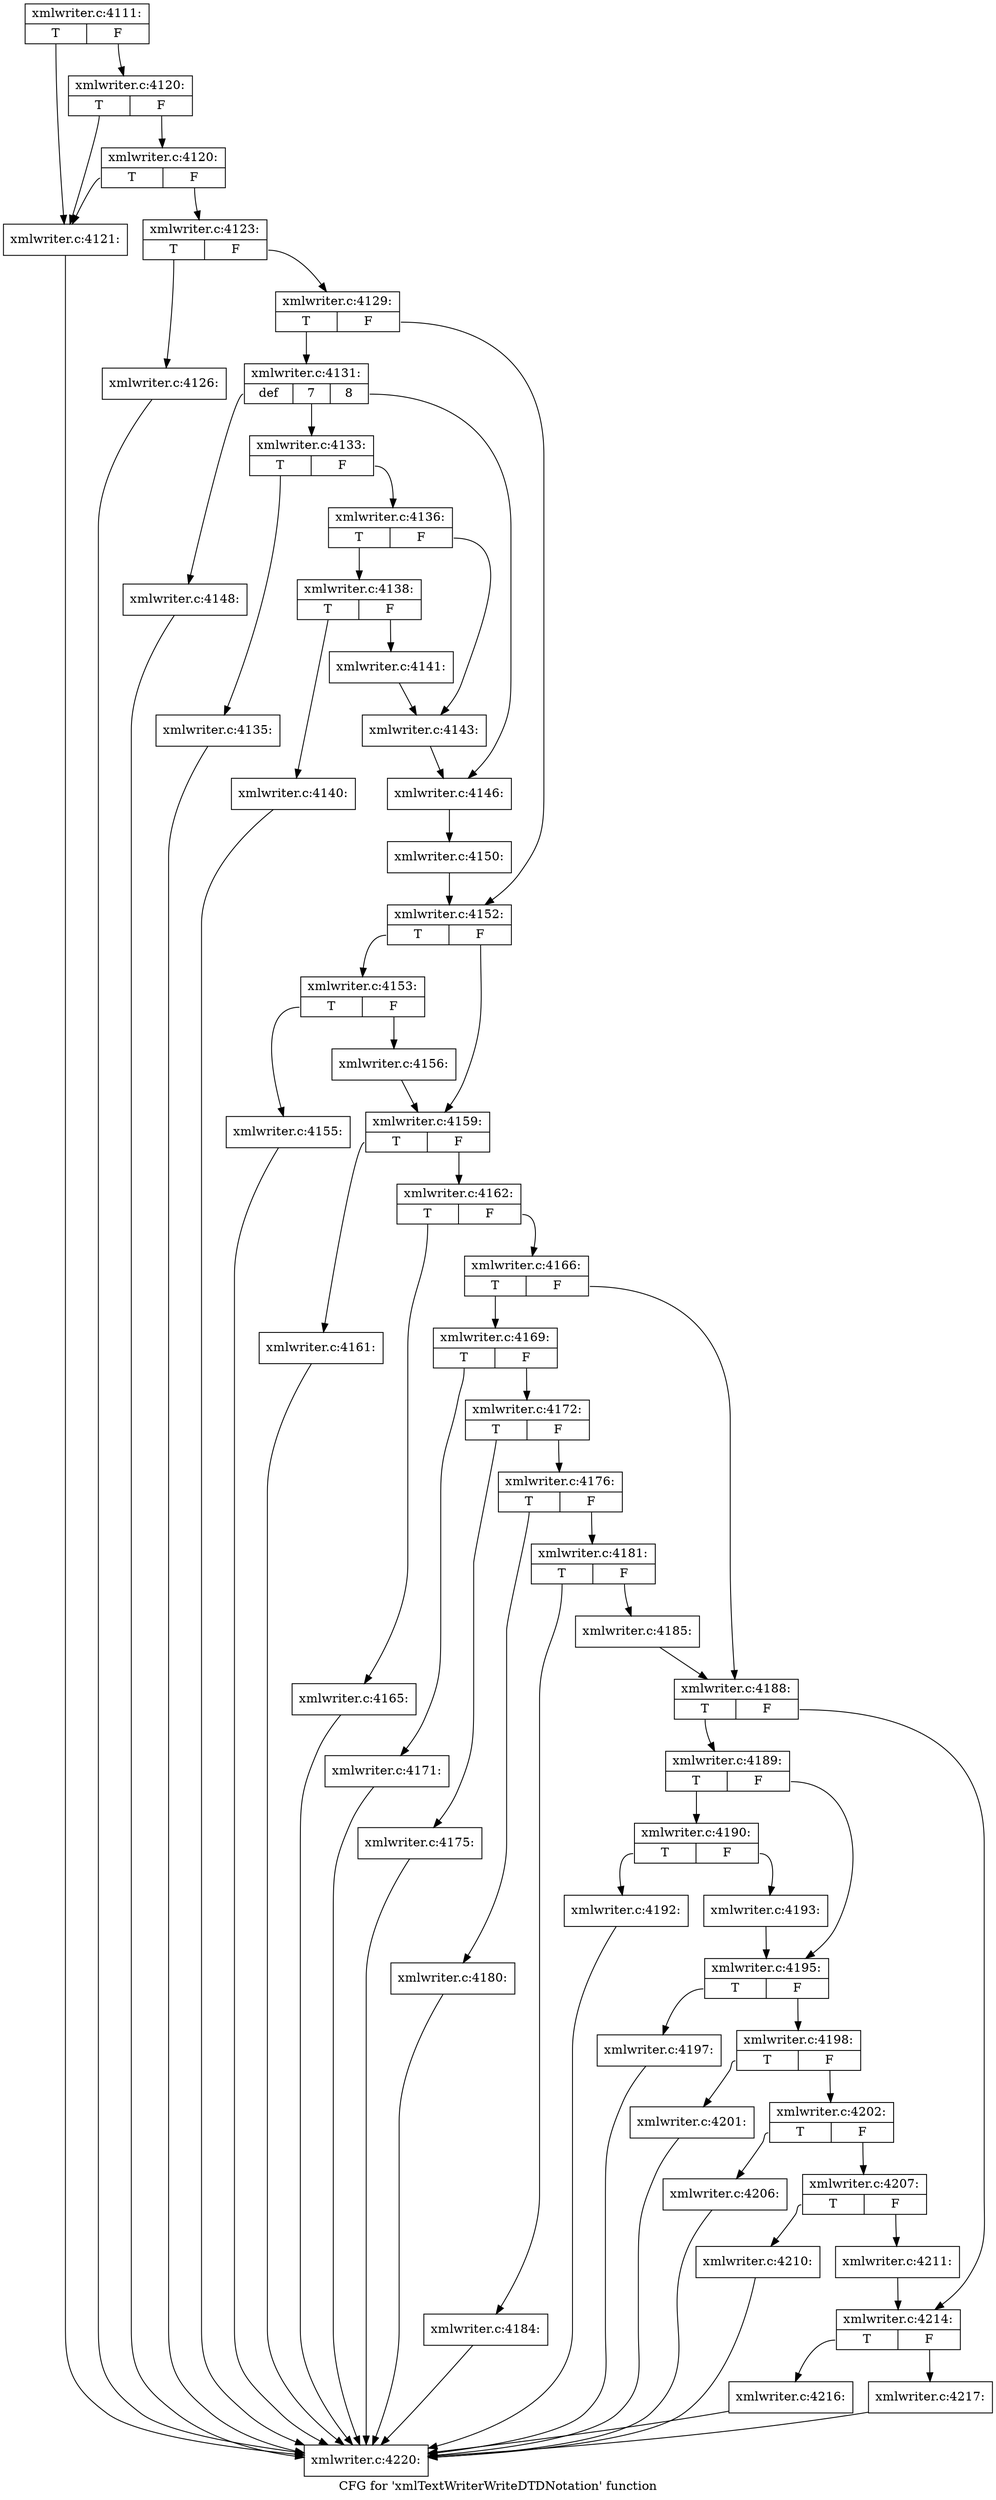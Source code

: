 digraph "CFG for 'xmlTextWriterWriteDTDNotation' function" {
	label="CFG for 'xmlTextWriterWriteDTDNotation' function";

	Node0x55d09c7434b0 [shape=record,label="{xmlwriter.c:4111:|{<s0>T|<s1>F}}"];
	Node0x55d09c7434b0:s0 -> Node0x55d09c749750;
	Node0x55d09c7434b0:s1 -> Node0x55d09c749870;
	Node0x55d09c749870 [shape=record,label="{xmlwriter.c:4120:|{<s0>T|<s1>F}}"];
	Node0x55d09c749870:s0 -> Node0x55d09c749750;
	Node0x55d09c749870:s1 -> Node0x55d09c7497f0;
	Node0x55d09c7497f0 [shape=record,label="{xmlwriter.c:4120:|{<s0>T|<s1>F}}"];
	Node0x55d09c7497f0:s0 -> Node0x55d09c749750;
	Node0x55d09c7497f0:s1 -> Node0x55d09c7497a0;
	Node0x55d09c749750 [shape=record,label="{xmlwriter.c:4121:}"];
	Node0x55d09c749750 -> Node0x55d09c733af0;
	Node0x55d09c7497a0 [shape=record,label="{xmlwriter.c:4123:|{<s0>T|<s1>F}}"];
	Node0x55d09c7497a0:s0 -> Node0x55d09c74a5f0;
	Node0x55d09c7497a0:s1 -> Node0x55d09c74a640;
	Node0x55d09c74a5f0 [shape=record,label="{xmlwriter.c:4126:}"];
	Node0x55d09c74a5f0 -> Node0x55d09c733af0;
	Node0x55d09c74a640 [shape=record,label="{xmlwriter.c:4129:|{<s0>T|<s1>F}}"];
	Node0x55d09c74a640:s0 -> Node0x55d09c74ae60;
	Node0x55d09c74a640:s1 -> Node0x55d09c74aeb0;
	Node0x55d09c74ae60 [shape=record,label="{xmlwriter.c:4131:|{<s0>def|<s1>7|<s2>8}}"];
	Node0x55d09c74ae60:s0 -> Node0x55d09c74b310;
	Node0x55d09c74ae60:s1 -> Node0x55d09c74b650;
	Node0x55d09c74ae60:s2 -> Node0x55d09c74d2b0;
	Node0x55d09c74b650 [shape=record,label="{xmlwriter.c:4133:|{<s0>T|<s1>F}}"];
	Node0x55d09c74b650:s0 -> Node0x55d09c74b9a0;
	Node0x55d09c74b650:s1 -> Node0x55d09c74b9f0;
	Node0x55d09c74b9a0 [shape=record,label="{xmlwriter.c:4135:}"];
	Node0x55d09c74b9a0 -> Node0x55d09c733af0;
	Node0x55d09c74b9f0 [shape=record,label="{xmlwriter.c:4136:|{<s0>T|<s1>F}}"];
	Node0x55d09c74b9f0:s0 -> Node0x55d09c74c0d0;
	Node0x55d09c74b9f0:s1 -> Node0x55d09c74c120;
	Node0x55d09c74c0d0 [shape=record,label="{xmlwriter.c:4138:|{<s0>T|<s1>F}}"];
	Node0x55d09c74c0d0:s0 -> Node0x55d09c74c8f0;
	Node0x55d09c74c0d0:s1 -> Node0x55d09c74c940;
	Node0x55d09c74c8f0 [shape=record,label="{xmlwriter.c:4140:}"];
	Node0x55d09c74c8f0 -> Node0x55d09c733af0;
	Node0x55d09c74c940 [shape=record,label="{xmlwriter.c:4141:}"];
	Node0x55d09c74c940 -> Node0x55d09c74c120;
	Node0x55d09c74c120 [shape=record,label="{xmlwriter.c:4143:}"];
	Node0x55d09c74c120 -> Node0x55d09c74d2b0;
	Node0x55d09c74d2b0 [shape=record,label="{xmlwriter.c:4146:}"];
	Node0x55d09c74d2b0 -> Node0x55d09c74b200;
	Node0x55d09c74b310 [shape=record,label="{xmlwriter.c:4148:}"];
	Node0x55d09c74b310 -> Node0x55d09c733af0;
	Node0x55d09c74b200 [shape=record,label="{xmlwriter.c:4150:}"];
	Node0x55d09c74b200 -> Node0x55d09c74aeb0;
	Node0x55d09c74aeb0 [shape=record,label="{xmlwriter.c:4152:|{<s0>T|<s1>F}}"];
	Node0x55d09c74aeb0:s0 -> Node0x55d09c74d750;
	Node0x55d09c74aeb0:s1 -> Node0x55d09c74d7a0;
	Node0x55d09c74d750 [shape=record,label="{xmlwriter.c:4153:|{<s0>T|<s1>F}}"];
	Node0x55d09c74d750:s0 -> Node0x55d09c74de00;
	Node0x55d09c74d750:s1 -> Node0x55d09c74de50;
	Node0x55d09c74de00 [shape=record,label="{xmlwriter.c:4155:}"];
	Node0x55d09c74de00 -> Node0x55d09c733af0;
	Node0x55d09c74de50 [shape=record,label="{xmlwriter.c:4156:}"];
	Node0x55d09c74de50 -> Node0x55d09c74d7a0;
	Node0x55d09c74d7a0 [shape=record,label="{xmlwriter.c:4159:|{<s0>T|<s1>F}}"];
	Node0x55d09c74d7a0:s0 -> Node0x55d09c74eb30;
	Node0x55d09c74d7a0:s1 -> Node0x55d09c74eb80;
	Node0x55d09c74eb30 [shape=record,label="{xmlwriter.c:4161:}"];
	Node0x55d09c74eb30 -> Node0x55d09c733af0;
	Node0x55d09c74eb80 [shape=record,label="{xmlwriter.c:4162:|{<s0>T|<s1>F}}"];
	Node0x55d09c74eb80:s0 -> Node0x55d09c74f730;
	Node0x55d09c74eb80:s1 -> Node0x55d09c74f780;
	Node0x55d09c74f730 [shape=record,label="{xmlwriter.c:4165:}"];
	Node0x55d09c74f730 -> Node0x55d09c733af0;
	Node0x55d09c74f780 [shape=record,label="{xmlwriter.c:4166:|{<s0>T|<s1>F}}"];
	Node0x55d09c74f780:s0 -> Node0x55d09c74fe60;
	Node0x55d09c74f780:s1 -> Node0x55d09c74feb0;
	Node0x55d09c74fe60 [shape=record,label="{xmlwriter.c:4169:|{<s0>T|<s1>F}}"];
	Node0x55d09c74fe60:s0 -> Node0x55d09c7505b0;
	Node0x55d09c74fe60:s1 -> Node0x55d09c750600;
	Node0x55d09c7505b0 [shape=record,label="{xmlwriter.c:4171:}"];
	Node0x55d09c7505b0 -> Node0x55d09c733af0;
	Node0x55d09c750600 [shape=record,label="{xmlwriter.c:4172:|{<s0>T|<s1>F}}"];
	Node0x55d09c750600:s0 -> Node0x55d09c751230;
	Node0x55d09c750600:s1 -> Node0x55d09c751280;
	Node0x55d09c751230 [shape=record,label="{xmlwriter.c:4175:}"];
	Node0x55d09c751230 -> Node0x55d09c733af0;
	Node0x55d09c751280 [shape=record,label="{xmlwriter.c:4176:|{<s0>T|<s1>F}}"];
	Node0x55d09c751280:s0 -> Node0x55d09c751d90;
	Node0x55d09c751280:s1 -> Node0x55d09c751de0;
	Node0x55d09c751d90 [shape=record,label="{xmlwriter.c:4180:}"];
	Node0x55d09c751d90 -> Node0x55d09c733af0;
	Node0x55d09c751de0 [shape=record,label="{xmlwriter.c:4181:|{<s0>T|<s1>F}}"];
	Node0x55d09c751de0:s0 -> Node0x55d09c752a10;
	Node0x55d09c751de0:s1 -> Node0x55d09c752a60;
	Node0x55d09c752a10 [shape=record,label="{xmlwriter.c:4184:}"];
	Node0x55d09c752a10 -> Node0x55d09c733af0;
	Node0x55d09c752a60 [shape=record,label="{xmlwriter.c:4185:}"];
	Node0x55d09c752a60 -> Node0x55d09c74feb0;
	Node0x55d09c74feb0 [shape=record,label="{xmlwriter.c:4188:|{<s0>T|<s1>F}}"];
	Node0x55d09c74feb0:s0 -> Node0x55d09c753230;
	Node0x55d09c74feb0:s1 -> Node0x55d09c753280;
	Node0x55d09c753230 [shape=record,label="{xmlwriter.c:4189:|{<s0>T|<s1>F}}"];
	Node0x55d09c753230:s0 -> Node0x55d09c753640;
	Node0x55d09c753230:s1 -> Node0x55d09c753690;
	Node0x55d09c753640 [shape=record,label="{xmlwriter.c:4190:|{<s0>T|<s1>F}}"];
	Node0x55d09c753640:s0 -> Node0x55d09c753d30;
	Node0x55d09c753640:s1 -> Node0x55d09c753d80;
	Node0x55d09c753d30 [shape=record,label="{xmlwriter.c:4192:}"];
	Node0x55d09c753d30 -> Node0x55d09c733af0;
	Node0x55d09c753d80 [shape=record,label="{xmlwriter.c:4193:}"];
	Node0x55d09c753d80 -> Node0x55d09c753690;
	Node0x55d09c753690 [shape=record,label="{xmlwriter.c:4195:|{<s0>T|<s1>F}}"];
	Node0x55d09c753690:s0 -> Node0x55d09c7548f0;
	Node0x55d09c753690:s1 -> Node0x55d09c754940;
	Node0x55d09c7548f0 [shape=record,label="{xmlwriter.c:4197:}"];
	Node0x55d09c7548f0 -> Node0x55d09c733af0;
	Node0x55d09c754940 [shape=record,label="{xmlwriter.c:4198:|{<s0>T|<s1>F}}"];
	Node0x55d09c754940:s0 -> Node0x55d09c755570;
	Node0x55d09c754940:s1 -> Node0x55d09c7555c0;
	Node0x55d09c755570 [shape=record,label="{xmlwriter.c:4201:}"];
	Node0x55d09c755570 -> Node0x55d09c733af0;
	Node0x55d09c7555c0 [shape=record,label="{xmlwriter.c:4202:|{<s0>T|<s1>F}}"];
	Node0x55d09c7555c0:s0 -> Node0x55d09c7560d0;
	Node0x55d09c7555c0:s1 -> Node0x55d09c756120;
	Node0x55d09c7560d0 [shape=record,label="{xmlwriter.c:4206:}"];
	Node0x55d09c7560d0 -> Node0x55d09c733af0;
	Node0x55d09c756120 [shape=record,label="{xmlwriter.c:4207:|{<s0>T|<s1>F}}"];
	Node0x55d09c756120:s0 -> Node0x55d09c756d50;
	Node0x55d09c756120:s1 -> Node0x55d09c756da0;
	Node0x55d09c756d50 [shape=record,label="{xmlwriter.c:4210:}"];
	Node0x55d09c756d50 -> Node0x55d09c733af0;
	Node0x55d09c756da0 [shape=record,label="{xmlwriter.c:4211:}"];
	Node0x55d09c756da0 -> Node0x55d09c753280;
	Node0x55d09c753280 [shape=record,label="{xmlwriter.c:4214:|{<s0>T|<s1>F}}"];
	Node0x55d09c753280:s0 -> Node0x55d09c757910;
	Node0x55d09c753280:s1 -> Node0x55d09c757960;
	Node0x55d09c757910 [shape=record,label="{xmlwriter.c:4216:}"];
	Node0x55d09c757910 -> Node0x55d09c733af0;
	Node0x55d09c757960 [shape=record,label="{xmlwriter.c:4217:}"];
	Node0x55d09c757960 -> Node0x55d09c733af0;
	Node0x55d09c733af0 [shape=record,label="{xmlwriter.c:4220:}"];
}
